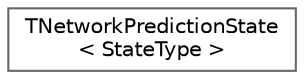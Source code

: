 digraph "Graphical Class Hierarchy"
{
 // INTERACTIVE_SVG=YES
 // LATEX_PDF_SIZE
  bgcolor="transparent";
  edge [fontname=Helvetica,fontsize=10,labelfontname=Helvetica,labelfontsize=10];
  node [fontname=Helvetica,fontsize=10,shape=box,height=0.2,width=0.4];
  rankdir="LR";
  Node0 [id="Node000000",label="TNetworkPredictionState\l\< StateType \>",height=0.2,width=0.4,color="grey40", fillcolor="white", style="filled",URL="$de/d76/structTNetworkPredictionState.html",tooltip=" "];
}
